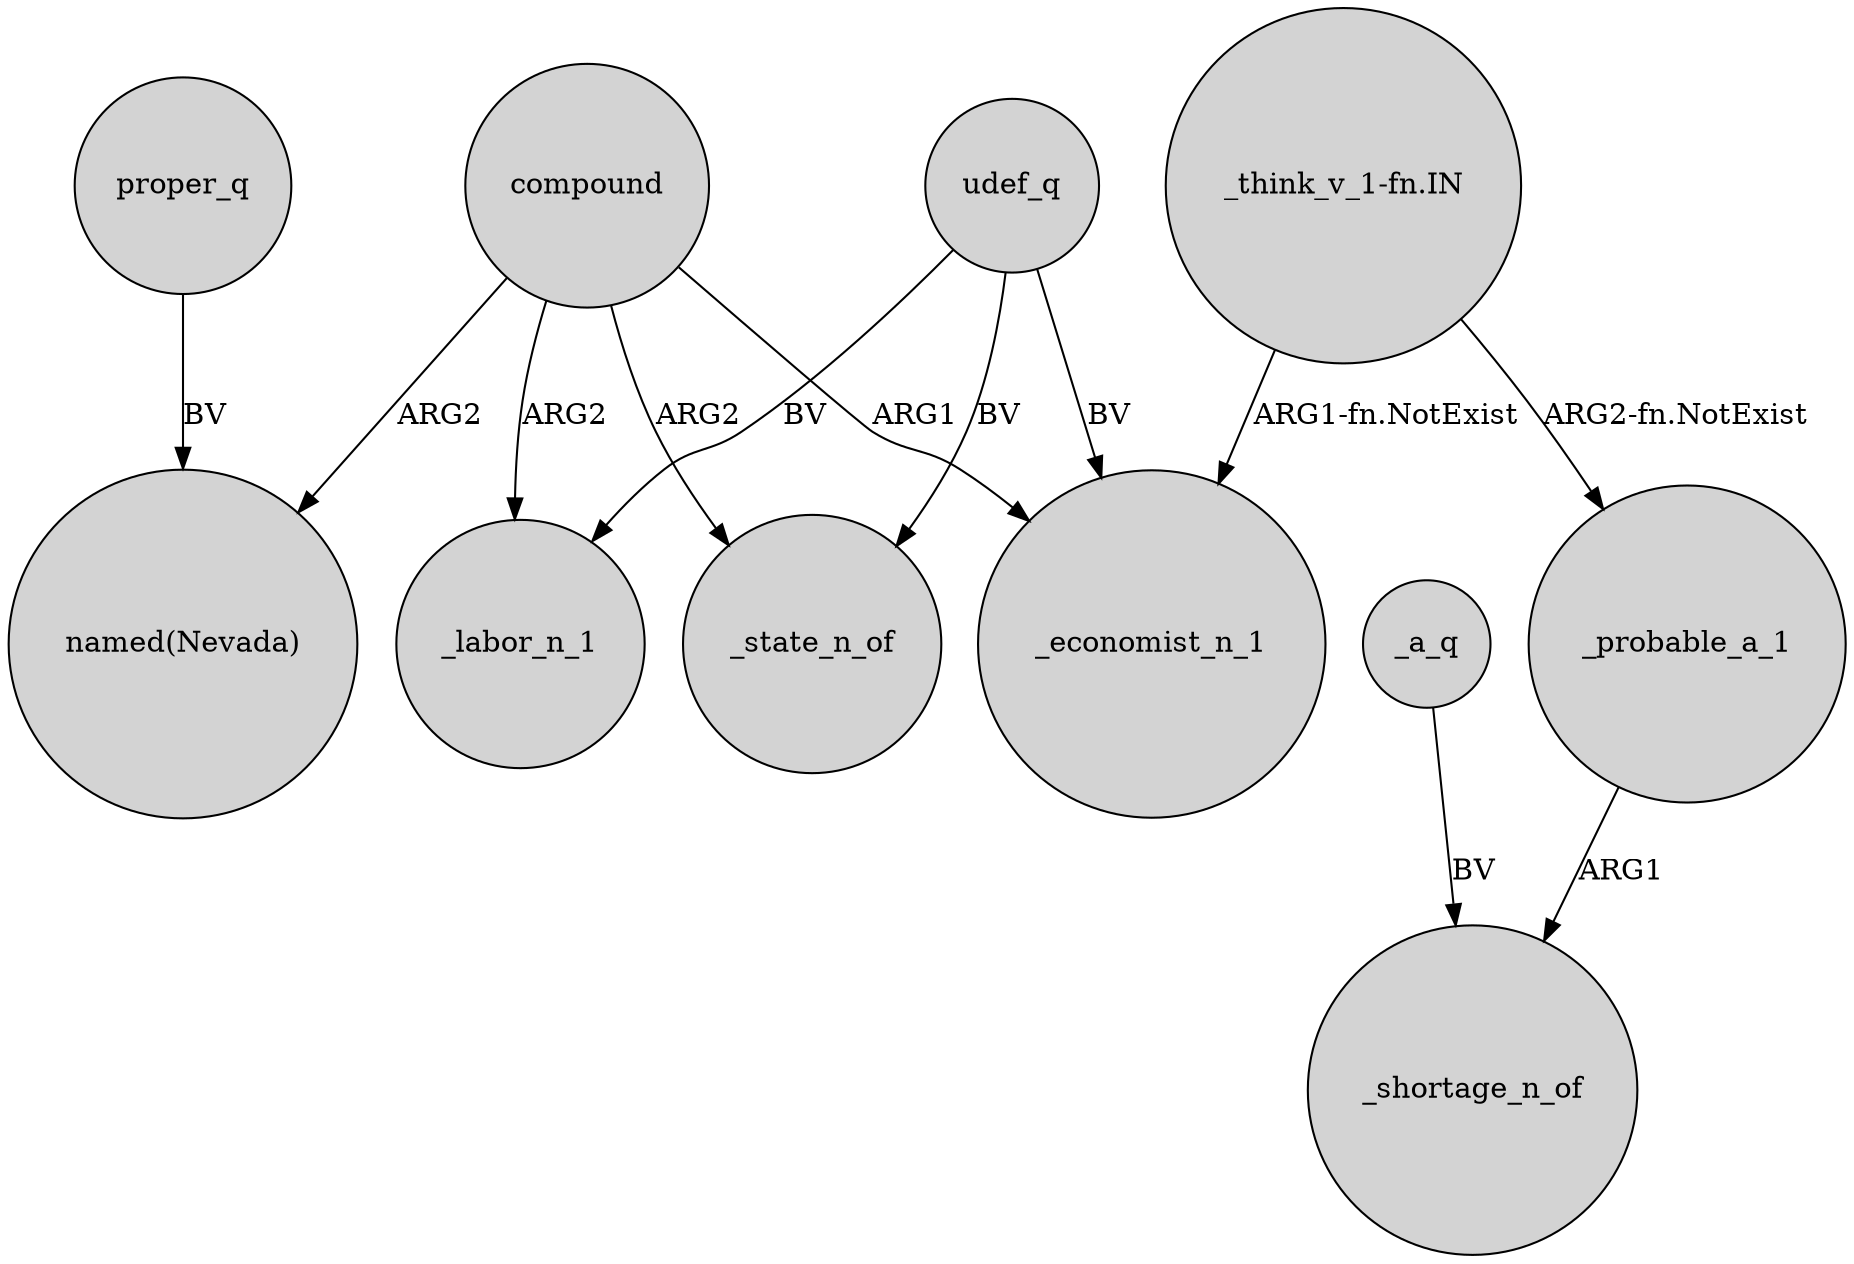 digraph {
	node [shape=circle style=filled]
	proper_q -> "named(Nevada)" [label=BV]
	compound -> _state_n_of [label=ARG2]
	_a_q -> _shortage_n_of [label=BV]
	compound -> _labor_n_1 [label=ARG2]
	compound -> "named(Nevada)" [label=ARG2]
	"_think_v_1-fn.IN" -> _probable_a_1 [label="ARG2-fn.NotExist"]
	_probable_a_1 -> _shortage_n_of [label=ARG1]
	udef_q -> _economist_n_1 [label=BV]
	"_think_v_1-fn.IN" -> _economist_n_1 [label="ARG1-fn.NotExist"]
	udef_q -> _labor_n_1 [label=BV]
	udef_q -> _state_n_of [label=BV]
	compound -> _economist_n_1 [label=ARG1]
}
